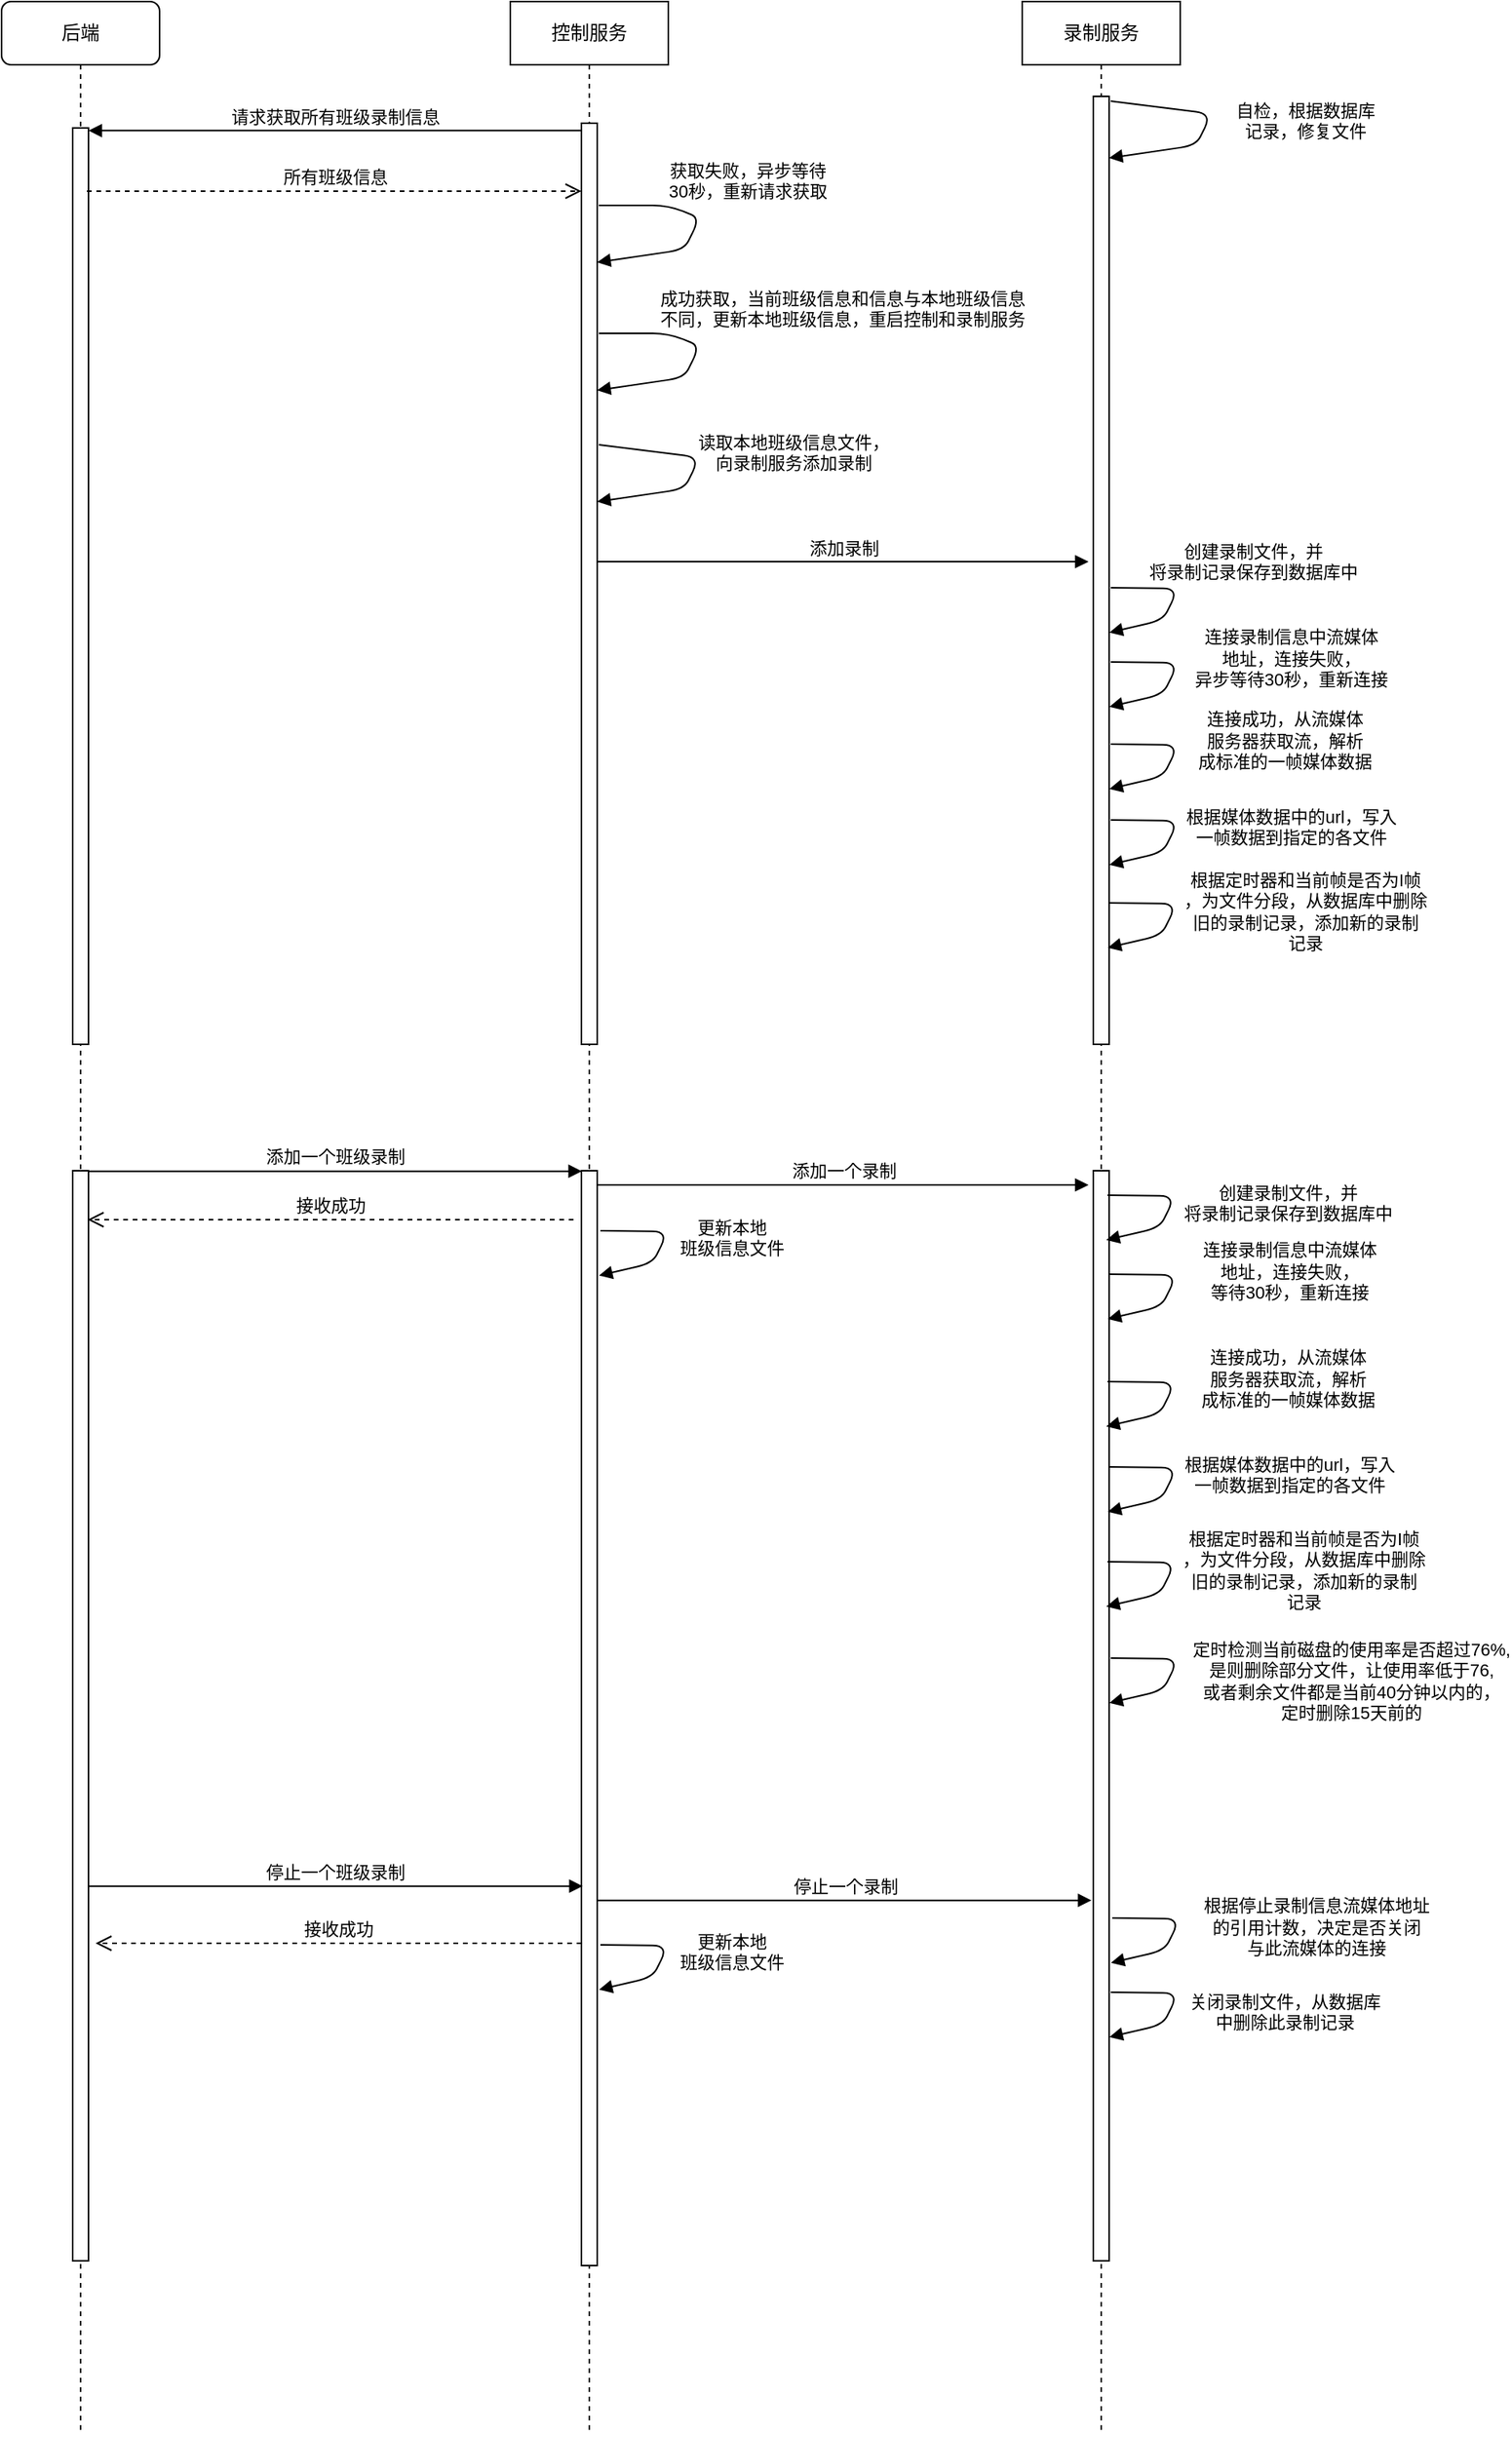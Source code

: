 <mxfile version="10.6.9" type="github"><diagram name="Page-1" id="13e1069c-82ec-6db2-03f1-153e76fe0fe0"><mxGraphModel dx="1362" dy="1493" grid="1" gridSize="10" guides="1" tooltips="1" connect="1" arrows="1" fold="1" page="1" pageScale="1" pageWidth="1100" pageHeight="850" background="#ffffff" math="0" shadow="0"><root><mxCell id="0"/><mxCell id="1" parent="0"/><mxCell id="h8kPWCYJIbzorXWL2RTq-9" value="控制服务" style="shape=umlLifeline;perimeter=lifelinePerimeter;whiteSpace=wrap;html=1;container=1;collapsible=0;recursiveResize=0;outlineConnect=0;" parent="1" vertex="1"><mxGeometry x="350" y="-580" width="100" height="1540" as="geometry"/></mxCell><mxCell id="CZ90iNv5bARCAMj9F5le-7" value="" style="html=1;points=[];perimeter=orthogonalPerimeter;" vertex="1" parent="h8kPWCYJIbzorXWL2RTq-9"><mxGeometry x="45" y="77" width="10" height="583" as="geometry"/></mxCell><mxCell id="fdlwWo933wUxKs2T_xpk-1" value="后端" style="shape=umlLifeline;perimeter=lifelinePerimeter;whiteSpace=wrap;html=1;container=1;collapsible=0;recursiveResize=0;outlineConnect=0;rounded=1;shadow=0;comic=0;labelBackgroundColor=none;strokeColor=#000000;strokeWidth=1;fillColor=#FFFFFF;fontFamily=Verdana;fontSize=12;fontColor=#000000;align=center;size=40;" parent="1" vertex="1"><mxGeometry x="28" y="-580" width="100" height="1540" as="geometry"/></mxCell><mxCell id="fdlwWo933wUxKs2T_xpk-2" value="" style="html=1;points=[];perimeter=orthogonalPerimeter;rounded=0;shadow=0;comic=0;labelBackgroundColor=none;strokeColor=#000000;strokeWidth=1;fillColor=#FFFFFF;fontFamily=Verdana;fontSize=12;fontColor=#000000;align=center;" parent="fdlwWo933wUxKs2T_xpk-1" vertex="1"><mxGeometry x="45" y="740" width="10" height="690" as="geometry"/></mxCell><mxCell id="CZ90iNv5bARCAMj9F5le-6" value="" style="html=1;points=[];perimeter=orthogonalPerimeter;" vertex="1" parent="fdlwWo933wUxKs2T_xpk-1"><mxGeometry x="45" y="80" width="10" height="580" as="geometry"/></mxCell><mxCell id="h8kPWCYJIbzorXWL2RTq-8" value="" style="html=1;points=[];perimeter=orthogonalPerimeter;rounded=0;shadow=0;comic=0;labelBackgroundColor=none;strokeColor=#000000;strokeWidth=1;fillColor=#FFFFFF;fontFamily=Verdana;fontSize=12;fontColor=#000000;align=center;" parent="1" vertex="1"><mxGeometry x="395" y="160" width="10" height="693" as="geometry"/></mxCell><mxCell id="h8kPWCYJIbzorXWL2RTq-11" value="录制服务" style="shape=umlLifeline;perimeter=lifelinePerimeter;whiteSpace=wrap;html=1;container=1;collapsible=0;recursiveResize=0;outlineConnect=0;" parent="1" vertex="1"><mxGeometry x="674" y="-580" width="100" height="1540" as="geometry"/></mxCell><mxCell id="h8kPWCYJIbzorXWL2RTq-16" value="&lt;div&gt;自检，根据数据库&lt;/div&gt;&lt;div&gt;记录，修复文件&lt;/div&gt;" style="html=1;verticalAlign=bottom;endArrow=block;entryX=1.117;entryY=0.067;entryDx=0;entryDy=0;entryPerimeter=0;exitX=1.2;exitY=0.006;exitDx=0;exitDy=0;exitPerimeter=0;" parent="h8kPWCYJIbzorXWL2RTq-11" edge="1"><mxGeometry x="-0.094" y="-62" width="80" relative="1" as="geometry"><mxPoint x="56" y="63" as="sourcePoint"/><mxPoint x="55" y="99" as="targetPoint"/><Array as="points"><mxPoint x="120" y="71"/><mxPoint x="110" y="91"/></Array><mxPoint x="114" y="48" as="offset"/></mxGeometry></mxCell><mxCell id="CZ90iNv5bARCAMj9F5le-1" value="" style="html=1;points=[];perimeter=orthogonalPerimeter;" vertex="1" parent="h8kPWCYJIbzorXWL2RTq-11"><mxGeometry x="45" y="740" width="10" height="690" as="geometry"/></mxCell><mxCell id="CZ90iNv5bARCAMj9F5le-2" value="" style="html=1;points=[];perimeter=orthogonalPerimeter;" vertex="1" parent="h8kPWCYJIbzorXWL2RTq-11"><mxGeometry x="45" y="60" width="10" height="600" as="geometry"/></mxCell><mxCell id="h8kPWCYJIbzorXWL2RTq-17" value="添加一个班级录制" style="html=1;verticalAlign=bottom;endArrow=block;entryX=0.033;entryY=0.078;entryDx=0;entryDy=0;entryPerimeter=0;" parent="1" edge="1"><mxGeometry width="80" relative="1" as="geometry"><mxPoint x="82.5" y="160.333" as="sourcePoint"/><mxPoint x="395.333" y="160.333" as="targetPoint"/></mxGeometry></mxCell><mxCell id="h8kPWCYJIbzorXWL2RTq-18" value="请求获取所有班级录制信息" style="html=1;verticalAlign=bottom;endArrow=block;exitX=0.033;exitY=0.008;exitDx=0;exitDy=0;exitPerimeter=0;" parent="1" source="CZ90iNv5bARCAMj9F5le-7" target="CZ90iNv5bARCAMj9F5le-6" edge="1"><mxGeometry width="80" relative="1" as="geometry"><mxPoint x="390" y="-500" as="sourcePoint"/><mxPoint x="83" y="-360" as="targetPoint"/></mxGeometry></mxCell><mxCell id="h8kPWCYJIbzorXWL2RTq-19" value="所有班级信息" style="html=1;verticalAlign=bottom;endArrow=open;dashed=1;endSize=8;entryX=0.117;entryY=0.059;entryDx=0;entryDy=0;entryPerimeter=0;" parent="1" edge="1"><mxGeometry x="0.004" relative="1" as="geometry"><mxPoint x="82" y="-460" as="sourcePoint"/><mxPoint x="395" y="-460" as="targetPoint"/><mxPoint as="offset"/></mxGeometry></mxCell><mxCell id="h8kPWCYJIbzorXWL2RTq-20" value="添加一个录制" style="html=1;verticalAlign=bottom;endArrow=block;" parent="1" edge="1"><mxGeometry width="80" relative="1" as="geometry"><mxPoint x="405" y="169" as="sourcePoint"/><mxPoint x="716" y="169" as="targetPoint"/></mxGeometry></mxCell><mxCell id="h8kPWCYJIbzorXWL2RTq-21" value="&lt;div&gt;创建录制文件，并&lt;/div&gt;&lt;div&gt;将录制记录保存到数据库中&lt;/div&gt;" style="html=1;verticalAlign=bottom;endArrow=block;entryX=1.117;entryY=0.067;entryDx=0;entryDy=0;entryPerimeter=0;exitX=1.2;exitY=0.006;exitDx=0;exitDy=0;exitPerimeter=0;" parent="1" edge="1"><mxGeometry x="-0.141" y="-74" width="80" relative="1" as="geometry"><mxPoint x="728" y="175.5" as="sourcePoint"/><mxPoint x="727.167" y="203.833" as="targetPoint"/><Array as="points"><mxPoint x="771" y="176"/><mxPoint x="761" y="196"/></Array><mxPoint x="137" y="53" as="offset"/></mxGeometry></mxCell><mxCell id="h8kPWCYJIbzorXWL2RTq-22" value="&lt;div&gt;连接录制信息中流媒体&lt;/div&gt;&lt;div&gt;地址，连接失败，&lt;/div&gt;&lt;div&gt;等待30秒，重新连接&lt;/div&gt;" style="html=1;verticalAlign=bottom;endArrow=block;entryX=1.117;entryY=0.067;entryDx=0;entryDy=0;entryPerimeter=0;exitX=1.2;exitY=0.006;exitDx=0;exitDy=0;exitPerimeter=0;" parent="1" edge="1"><mxGeometry x="-0.141" y="-74" width="80" relative="1" as="geometry"><mxPoint x="729" y="225.5" as="sourcePoint"/><mxPoint x="728.167" y="253.833" as="targetPoint"/><Array as="points"><mxPoint x="772" y="226"/><mxPoint x="762" y="246"/></Array><mxPoint x="137" y="53" as="offset"/></mxGeometry></mxCell><mxCell id="h8kPWCYJIbzorXWL2RTq-23" value="&lt;div&gt;连接成功，从流媒体&lt;/div&gt;&lt;div&gt;服务器获取流，解析&lt;/div&gt;&lt;div&gt;成标准的一帧媒体数据&lt;/div&gt;" style="html=1;verticalAlign=bottom;endArrow=block;entryX=1.117;entryY=0.067;entryDx=0;entryDy=0;entryPerimeter=0;exitX=1.2;exitY=0.006;exitDx=0;exitDy=0;exitPerimeter=0;" parent="1" edge="1"><mxGeometry x="-0.141" y="-74" width="80" relative="1" as="geometry"><mxPoint x="728" y="293.5" as="sourcePoint"/><mxPoint x="727.167" y="321.833" as="targetPoint"/><Array as="points"><mxPoint x="771" y="294"/><mxPoint x="761" y="314"/></Array><mxPoint x="137" y="53" as="offset"/></mxGeometry></mxCell><mxCell id="h8kPWCYJIbzorXWL2RTq-24" value="接收成功" style="html=1;verticalAlign=bottom;endArrow=open;dashed=1;endSize=8;" parent="1" edge="1"><mxGeometry x="0.004" relative="1" as="geometry"><mxPoint x="390" y="191" as="sourcePoint"/><mxPoint x="82.5" y="191" as="targetPoint"/><mxPoint as="offset"/></mxGeometry></mxCell><mxCell id="h8kPWCYJIbzorXWL2RTq-26" value="&lt;div&gt;根据媒体数据中的url，写入&lt;/div&gt;&lt;div&gt;一帧数据到指定的各文件&lt;br&gt;&lt;/div&gt;" style="html=1;verticalAlign=bottom;endArrow=block;entryX=1.117;entryY=0.067;entryDx=0;entryDy=0;entryPerimeter=0;exitX=1.2;exitY=0.006;exitDx=0;exitDy=0;exitPerimeter=0;" parent="1" edge="1"><mxGeometry x="-0.141" y="-74" width="80" relative="1" as="geometry"><mxPoint x="729" y="347.5" as="sourcePoint"/><mxPoint x="728.167" y="375.833" as="targetPoint"/><Array as="points"><mxPoint x="772" y="348"/><mxPoint x="762" y="368"/></Array><mxPoint x="137" y="53" as="offset"/></mxGeometry></mxCell><mxCell id="h8kPWCYJIbzorXWL2RTq-27" value="&lt;div&gt;根据定时器和当前帧是否为I帧&lt;/div&gt;&lt;div&gt;，为文件分段，从数据库中删除&lt;/div&gt;&lt;div&gt;旧的录制记录，添加新的录制&lt;/div&gt;&lt;div&gt;记录&lt;br&gt;&lt;/div&gt;" style="html=1;verticalAlign=bottom;endArrow=block;entryX=1.117;entryY=0.067;entryDx=0;entryDy=0;entryPerimeter=0;exitX=1.2;exitY=0.006;exitDx=0;exitDy=0;exitPerimeter=0;" parent="1" edge="1"><mxGeometry x="-0.141" y="-88" width="80" relative="1" as="geometry"><mxPoint x="728" y="407.5" as="sourcePoint"/><mxPoint x="727.167" y="435.833" as="targetPoint"/><Array as="points"><mxPoint x="771" y="408"/><mxPoint x="761" y="428"/></Array><mxPoint x="160" y="73" as="offset"/></mxGeometry></mxCell><mxCell id="h8kPWCYJIbzorXWL2RTq-28" value="&lt;div&gt;定时检测当前磁盘的使用率是否超过76%,&lt;/div&gt;&lt;div&gt;是则删除部分文件，让使用率低于76,&lt;/div&gt;&lt;div&gt;或者剩余文件都是当前40分钟以内的，&lt;/div&gt;&lt;div&gt;定时删除15天前的&lt;br&gt;&lt;/div&gt;" style="html=1;verticalAlign=bottom;endArrow=block;entryX=1.117;entryY=0.067;entryDx=0;entryDy=0;entryPerimeter=0;exitX=1.2;exitY=0.006;exitDx=0;exitDy=0;exitPerimeter=0;" parent="1" edge="1"><mxGeometry x="-0.141" y="-117" width="80" relative="1" as="geometry"><mxPoint x="730" y="468.5" as="sourcePoint"/><mxPoint x="729.167" y="496.833" as="targetPoint"/><Array as="points"><mxPoint x="773" y="469"/><mxPoint x="763" y="489"/></Array><mxPoint x="214" y="95" as="offset"/></mxGeometry></mxCell><mxCell id="h8kPWCYJIbzorXWL2RTq-52" value="停止一个班级录制" style="html=1;verticalAlign=bottom;endArrow=block;entryX=0.033;entryY=0.078;entryDx=0;entryDy=0;entryPerimeter=0;" parent="1" edge="1"><mxGeometry width="80" relative="1" as="geometry"><mxPoint x="83" y="612.833" as="sourcePoint"/><mxPoint x="395.833" y="612.833" as="targetPoint"/></mxGeometry></mxCell><mxCell id="h8kPWCYJIbzorXWL2RTq-53" value="接收成功" style="html=1;verticalAlign=bottom;endArrow=open;dashed=1;endSize=8;" parent="1" edge="1"><mxGeometry x="0.004" relative="1" as="geometry"><mxPoint x="395" y="649" as="sourcePoint"/><mxPoint x="87.5" y="649" as="targetPoint"/><mxPoint as="offset"/></mxGeometry></mxCell><mxCell id="h8kPWCYJIbzorXWL2RTq-55" value="停止一个录制" style="html=1;verticalAlign=bottom;endArrow=block;entryX=0.033;entryY=0.078;entryDx=0;entryDy=0;entryPerimeter=0;" parent="1" edge="1"><mxGeometry width="80" relative="1" as="geometry"><mxPoint x="405" y="621.833" as="sourcePoint"/><mxPoint x="717.833" y="621.833" as="targetPoint"/></mxGeometry></mxCell><mxCell id="h8kPWCYJIbzorXWL2RTq-58" value="&lt;div&gt;根据停止录制信息流媒体地址&lt;/div&gt;&lt;div&gt;的引用计数，决定是否关闭&lt;/div&gt;&lt;div&gt;与此流媒体的连接&lt;br&gt;&lt;/div&gt;" style="html=1;verticalAlign=bottom;endArrow=block;entryX=1.117;entryY=0.067;entryDx=0;entryDy=0;entryPerimeter=0;exitX=1.2;exitY=0.006;exitDx=0;exitDy=0;exitPerimeter=0;" parent="1" edge="1"><mxGeometry x="-0.141" y="-90" width="80" relative="1" as="geometry"><mxPoint x="731" y="633" as="sourcePoint"/><mxPoint x="730.167" y="661.333" as="targetPoint"/><Array as="points"><mxPoint x="774" y="633.5"/><mxPoint x="764" y="653.5"/></Array><mxPoint x="166" y="68" as="offset"/></mxGeometry></mxCell><mxCell id="h8kPWCYJIbzorXWL2RTq-59" value="&lt;div&gt;关闭录制文件，从数据库&lt;/div&gt;&lt;div&gt;中删除此录制记录&lt;/div&gt;" style="html=1;verticalAlign=bottom;endArrow=block;entryX=1.117;entryY=0.067;entryDx=0;entryDy=0;entryPerimeter=0;exitX=1.2;exitY=0.006;exitDx=0;exitDy=0;exitPerimeter=0;" parent="1" edge="1"><mxGeometry x="-0.141" y="-73" width="80" relative="1" as="geometry"><mxPoint x="730" y="680" as="sourcePoint"/><mxPoint x="729.167" y="708.333" as="targetPoint"/><Array as="points"><mxPoint x="773" y="680.5"/><mxPoint x="763" y="700.5"/></Array><mxPoint x="132" y="60" as="offset"/></mxGeometry></mxCell><mxCell id="CZ90iNv5bARCAMj9F5le-3" value="&lt;div&gt;成功获取，当前班级信息和信息与本地班级信息&lt;/div&gt;&lt;div&gt;不同，更新本地班级信息，重启控制和录制服务&lt;br&gt;&lt;/div&gt;" style="html=1;verticalAlign=bottom;endArrow=block;entryX=1.117;entryY=0.067;entryDx=0;entryDy=0;entryPerimeter=0;exitX=1.2;exitY=0.006;exitDx=0;exitDy=0;exitPerimeter=0;" edge="1" parent="1"><mxGeometry x="-0.086" y="90" width="80" relative="1" as="geometry"><mxPoint x="406" y="-370" as="sourcePoint"/><mxPoint x="405" y="-334" as="targetPoint"/><Array as="points"><mxPoint x="450" y="-370"/><mxPoint x="470" y="-362"/><mxPoint x="460" y="-342"/></Array><mxPoint x="9" y="-48" as="offset"/></mxGeometry></mxCell><mxCell id="CZ90iNv5bARCAMj9F5le-5" value="&lt;div&gt;读取本地班级信息文件，&lt;/div&gt;&lt;div&gt;向录制服务添加录制&lt;br&gt;&lt;/div&gt;" style="html=1;verticalAlign=bottom;endArrow=block;entryX=1.117;entryY=0.067;entryDx=0;entryDy=0;entryPerimeter=0;exitX=1.2;exitY=0.006;exitDx=0;exitDy=0;exitPerimeter=0;" edge="1" parent="1"><mxGeometry x="-0.094" y="-61" width="80" relative="1" as="geometry"><mxPoint x="406" y="-299.5" as="sourcePoint"/><mxPoint x="405" y="-263.5" as="targetPoint"/><Array as="points"><mxPoint x="470" y="-291.5"/><mxPoint x="460" y="-271.5"/></Array><mxPoint x="114" y="40" as="offset"/></mxGeometry></mxCell><mxCell id="CZ90iNv5bARCAMj9F5le-8" value="添加录制" style="html=1;verticalAlign=bottom;endArrow=block;" edge="1" parent="1"><mxGeometry width="80" relative="1" as="geometry"><mxPoint x="405" y="-225.5" as="sourcePoint"/><mxPoint x="716" y="-225.5" as="targetPoint"/></mxGeometry></mxCell><mxCell id="CZ90iNv5bARCAMj9F5le-15" value="&lt;div&gt;创建录制文件，并&lt;/div&gt;&lt;div&gt;将录制记录保存到数据库中&lt;/div&gt;" style="html=1;verticalAlign=bottom;endArrow=block;entryX=1.117;entryY=0.067;entryDx=0;entryDy=0;entryPerimeter=0;exitX=1.2;exitY=0.006;exitDx=0;exitDy=0;exitPerimeter=0;" edge="1" parent="1"><mxGeometry x="-0.141" y="47" width="80" relative="1" as="geometry"><mxPoint x="730" y="-209" as="sourcePoint"/><mxPoint x="729.167" y="-180.667" as="targetPoint"/><Array as="points"><mxPoint x="773" y="-208.5"/><mxPoint x="763" y="-188.5"/></Array><mxPoint x="5" y="-23" as="offset"/></mxGeometry></mxCell><mxCell id="CZ90iNv5bARCAMj9F5le-16" value="&lt;div&gt;连接录制信息中流媒体&lt;/div&gt;&lt;div&gt;地址，连接失败，&lt;/div&gt;&lt;div&gt;异步等待30秒，重新连接&lt;/div&gt;" style="html=1;verticalAlign=bottom;endArrow=block;entryX=1.117;entryY=0.067;entryDx=0;entryDy=0;entryPerimeter=0;exitX=1.2;exitY=0.006;exitDx=0;exitDy=0;exitPerimeter=0;" edge="1" parent="1"><mxGeometry x="-0.141" y="-74" width="80" relative="1" as="geometry"><mxPoint x="730" y="-162" as="sourcePoint"/><mxPoint x="729.167" y="-133.667" as="targetPoint"/><Array as="points"><mxPoint x="773" y="-161.5"/><mxPoint x="763" y="-141.5"/></Array><mxPoint x="137" y="53" as="offset"/></mxGeometry></mxCell><mxCell id="CZ90iNv5bARCAMj9F5le-17" value="&lt;div&gt;连接成功，从流媒体&lt;/div&gt;&lt;div&gt;服务器获取流，解析&lt;/div&gt;&lt;div&gt;成标准的一帧媒体数据&lt;/div&gt;" style="html=1;verticalAlign=bottom;endArrow=block;entryX=1.117;entryY=0.067;entryDx=0;entryDy=0;entryPerimeter=0;exitX=1.2;exitY=0.006;exitDx=0;exitDy=0;exitPerimeter=0;" edge="1" parent="1"><mxGeometry x="-0.141" y="-70" width="80" relative="1" as="geometry"><mxPoint x="730" y="-110" as="sourcePoint"/><mxPoint x="729.167" y="-81.667" as="targetPoint"/><Array as="points"><mxPoint x="773" y="-109.5"/><mxPoint x="763" y="-89.5"/></Array><mxPoint x="130" y="51" as="offset"/></mxGeometry></mxCell><mxCell id="CZ90iNv5bARCAMj9F5le-18" value="&lt;div&gt;根据媒体数据中的url，写入&lt;/div&gt;&lt;div&gt;一帧数据到指定的各文件&lt;br&gt;&lt;/div&gt;" style="html=1;verticalAlign=bottom;endArrow=block;entryX=1.117;entryY=0.067;entryDx=0;entryDy=0;entryPerimeter=0;exitX=1.2;exitY=0.006;exitDx=0;exitDy=0;exitPerimeter=0;" edge="1" parent="1"><mxGeometry x="-0.141" y="-74" width="80" relative="1" as="geometry"><mxPoint x="730" y="-62" as="sourcePoint"/><mxPoint x="729.167" y="-33.667" as="targetPoint"/><Array as="points"><mxPoint x="773" y="-61.5"/><mxPoint x="763" y="-41.5"/></Array><mxPoint x="137" y="53" as="offset"/></mxGeometry></mxCell><mxCell id="CZ90iNv5bARCAMj9F5le-19" value="&lt;div&gt;根据定时器和当前帧是否为I帧&lt;/div&gt;&lt;div&gt;，为文件分段，从数据库中删除&lt;/div&gt;&lt;div&gt;旧的录制记录，添加新的录制&lt;/div&gt;&lt;div&gt;记录&lt;br&gt;&lt;/div&gt;" style="html=1;verticalAlign=bottom;endArrow=block;entryX=1.117;entryY=0.067;entryDx=0;entryDy=0;entryPerimeter=0;exitX=1.2;exitY=0.006;exitDx=0;exitDy=0;exitPerimeter=0;" edge="1" parent="1"><mxGeometry x="-0.141" y="-88" width="80" relative="1" as="geometry"><mxPoint x="729" y="-9.5" as="sourcePoint"/><mxPoint x="728.167" y="18.833" as="targetPoint"/><Array as="points"><mxPoint x="772" y="-9"/><mxPoint x="762" y="11"/></Array><mxPoint x="160" y="73" as="offset"/></mxGeometry></mxCell><mxCell id="CZ90iNv5bARCAMj9F5le-22" value="&lt;div&gt;获取失败，异步等待&lt;/div&gt;&lt;div&gt;30秒，重新请求获取&lt;/div&gt;" style="html=1;verticalAlign=bottom;endArrow=block;entryX=1.117;entryY=0.067;entryDx=0;entryDy=0;entryPerimeter=0;exitX=1.2;exitY=0.006;exitDx=0;exitDy=0;exitPerimeter=0;" edge="1" parent="1"><mxGeometry x="-0.086" y="31" width="80" relative="1" as="geometry"><mxPoint x="406" y="-451" as="sourcePoint"/><mxPoint x="405" y="-415" as="targetPoint"/><Array as="points"><mxPoint x="450" y="-451"/><mxPoint x="470" y="-443"/><mxPoint x="460" y="-423"/></Array><mxPoint x="2" y="-22" as="offset"/></mxGeometry></mxCell><mxCell id="CZ90iNv5bARCAMj9F5le-24" value="&lt;div&gt;更新本地&lt;/div&gt;&lt;div&gt;班级信息文件&lt;/div&gt;" style="html=1;verticalAlign=bottom;endArrow=block;entryX=1.117;entryY=0.067;entryDx=0;entryDy=0;entryPerimeter=0;exitX=1.2;exitY=0.006;exitDx=0;exitDy=0;exitPerimeter=0;" edge="1" parent="1"><mxGeometry x="-0.141" y="-45" width="80" relative="1" as="geometry"><mxPoint x="407" y="198" as="sourcePoint"/><mxPoint x="406.167" y="226.333" as="targetPoint"/><Array as="points"><mxPoint x="450" y="198.5"/><mxPoint x="440" y="218.5"/></Array><mxPoint x="80" y="40" as="offset"/></mxGeometry></mxCell><mxCell id="CZ90iNv5bARCAMj9F5le-25" value="&lt;div&gt;更新本地&lt;/div&gt;&lt;div&gt;班级信息文件&lt;/div&gt;" style="html=1;verticalAlign=bottom;endArrow=block;entryX=1.117;entryY=0.067;entryDx=0;entryDy=0;entryPerimeter=0;exitX=1.2;exitY=0.006;exitDx=0;exitDy=0;exitPerimeter=0;" edge="1" parent="1"><mxGeometry x="-0.141" y="-45" width="80" relative="1" as="geometry"><mxPoint x="407.0" y="650" as="sourcePoint"/><mxPoint x="406.167" y="678.333" as="targetPoint"/><Array as="points"><mxPoint x="450" y="650.5"/><mxPoint x="440" y="670.5"/></Array><mxPoint x="80" y="40" as="offset"/></mxGeometry></mxCell></root></mxGraphModel></diagram></mxfile>